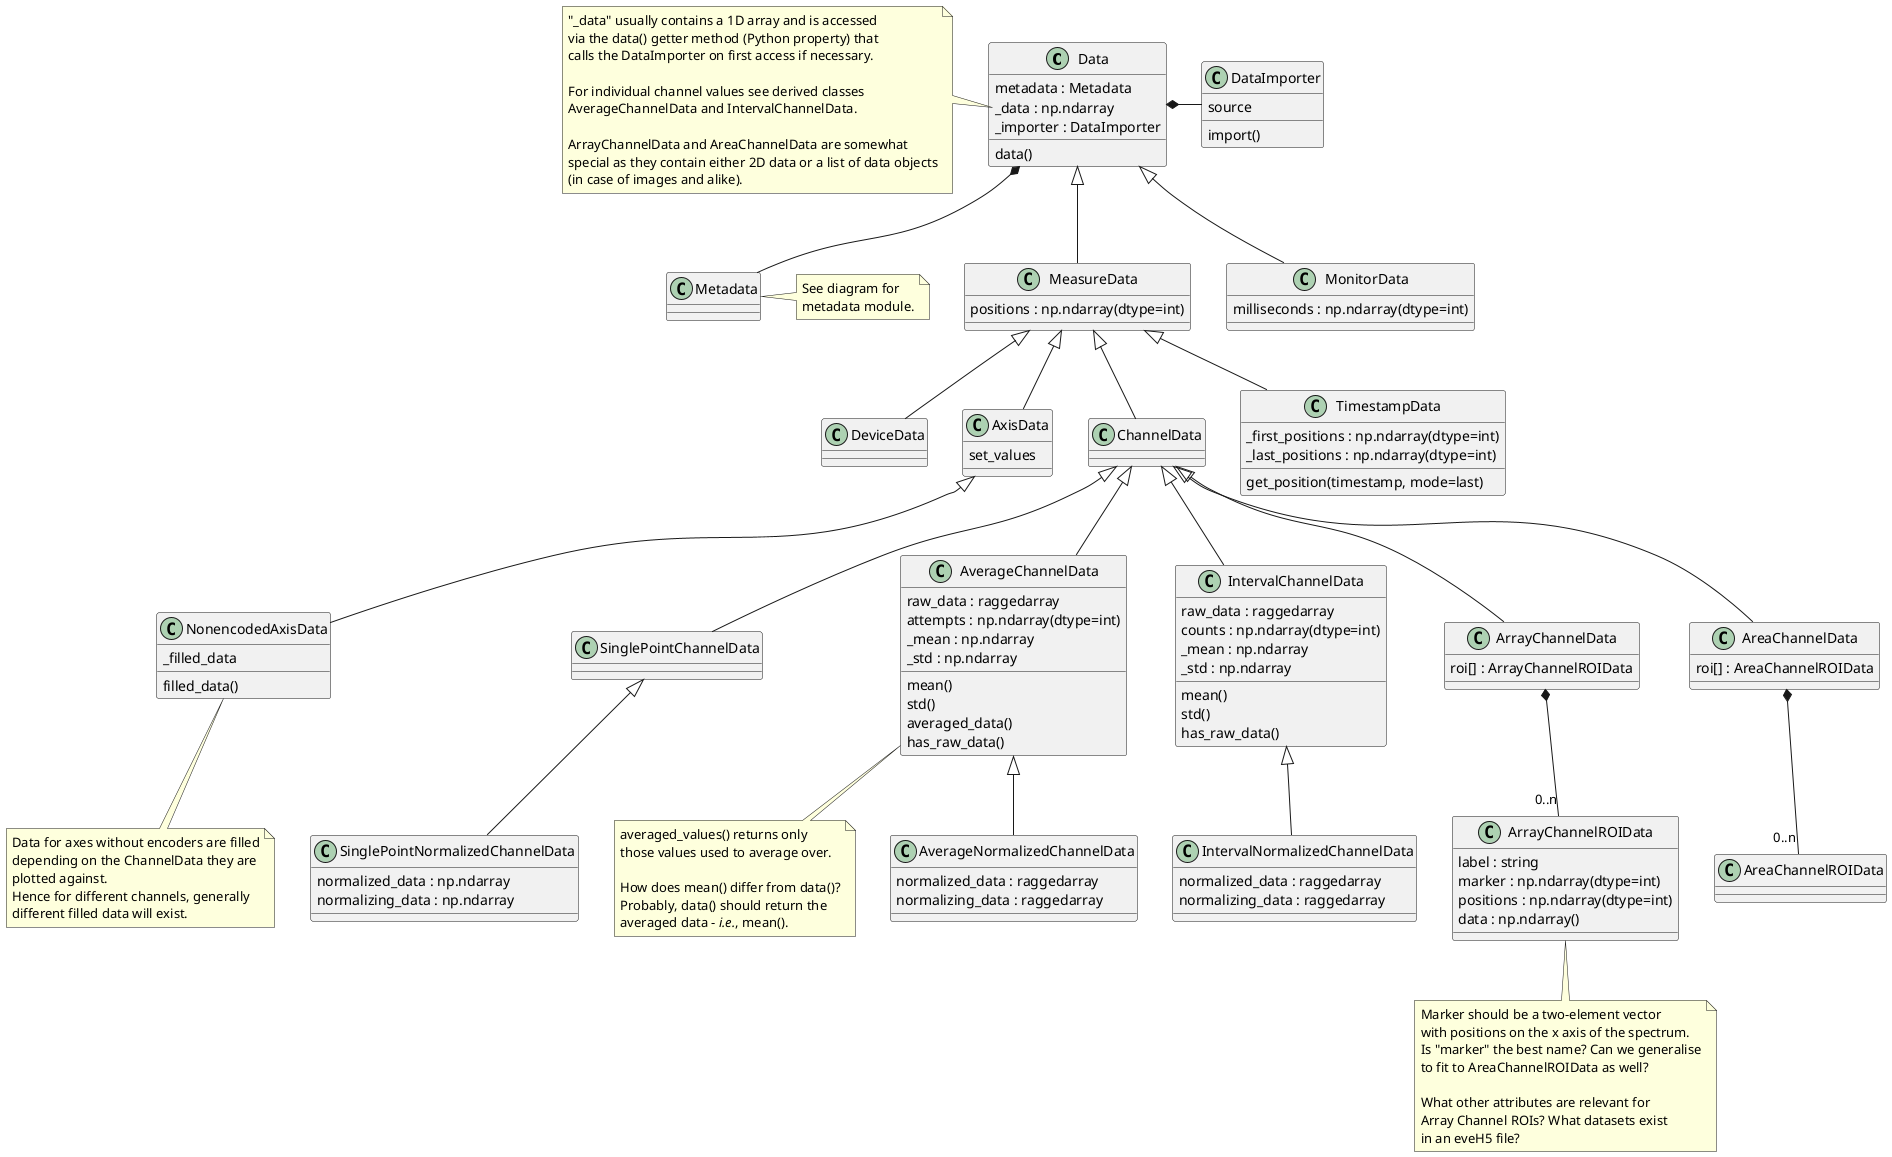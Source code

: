 @startuml
'skinparam dpi 150

class Data {
    metadata : Metadata
    _data : np.ndarray
    _importer : DataImporter
    data()
}
note left of Data::_data
    "_data" usually contains a 1D array and is accessed
    via the data() getter method (Python property) that
    calls the DataImporter on first access if necessary.

    For individual channel values see derived classes
    AverageChannelData and IntervalChannelData.

    ArrayChannelData and AreaChannelData are somewhat
    special as they contain either 2D data or a list of data objects
    (in case of images and alike).
end note

class DataImporter {
    source
    import()
}

class Metadata {
}
note right: See diagram for\nmetadata module.

Data *- DataImporter
Data *-- Metadata

class MeasureData extends Data {
    {field} positions : np.ndarray(dtype=int)
}

class MonitorData extends Data {
    {field} milliseconds : np.ndarray(dtype=int)
}

class DeviceData extends MeasureData

class AxisData extends MeasureData {
    set_values
}

class NonencodedAxisData extends AxisData {
    _filled_data
    filled_data()
}
note bottom of NonencodedAxisData
    Data for axes without encoders are filled
    depending on the ChannelData they are
    plotted against.
    Hence for different channels, generally
    different filled data will exist.
endnote

class ChannelData extends MeasureData {
}

class TimestampData extends MeasureData {
    {field} _first_positions : np.ndarray(dtype=int)
    {field} _last_positions : np.ndarray(dtype=int)
    get_position(timestamp, mode=last)
}

class SinglePointChannelData extends ChannelData {}

class SinglePointNormalizedChannelData extends SinglePointChannelData {
    normalized_data : np.ndarray
    normalizing_data : np.ndarray
}

class AverageChannelData extends ChannelData {
    raw_data : raggedarray
    {field} attempts : np.ndarray(dtype=int)
    _mean : np.ndarray
    _std : np.ndarray
    mean()
    std()
    averaged_data()
    has_raw_data()
}
note bottom of AverageChannelData
    averaged_values() returns only
    those values used to average over.

    How does mean() differ from data()?
    Probably, data() should return the
    averaged data - <i>i.e.</i>, mean().
end note

class AverageNormalizedChannelData extends AverageChannelData {
    normalized_data : raggedarray
    normalizing_data : raggedarray
}


class IntervalChannelData extends ChannelData {
    raw_data : raggedarray
    {field} counts : np.ndarray(dtype=int)
    _mean : np.ndarray
    _std : np.ndarray
    mean()
    std()
    has_raw_data()
}

class IntervalNormalizedChannelData extends IntervalChannelData {
    normalized_data : raggedarray
    normalizing_data : raggedarray
}

class ArrayChannelData extends ChannelData {
    roi[] : ArrayChannelROIData
}

ArrayChannelData *-- "0..n" ArrayChannelROIData

class ArrayChannelROIData {
    {field} label : string
    {field} marker : np.ndarray(dtype=int)
    {field} positions : np.ndarray(dtype=int)
    {field} data : np.ndarray()
}
note bottom of ArrayChannelROIData
    Marker should be a two-element vector
    with positions on the x axis of the spectrum.
    Is "marker" the best name? Can we generalise
    to fit to AreaChannelROIData as well?

    What other attributes are relevant for
    Array Channel ROIs? What datasets exist
    in an eveH5 file?
endnote

class AreaChannelData extends ChannelData {
    roi[] : AreaChannelROIData
}

AreaChannelData *-- "0..n" AreaChannelROIData

class AreaChannelROIData {
}

@enduml
